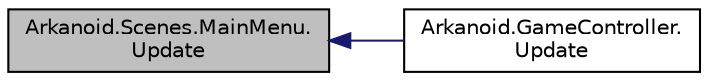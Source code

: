 digraph "Arkanoid.Scenes.MainMenu.Update"
{
 // INTERACTIVE_SVG=YES
  edge [fontname="Helvetica",fontsize="10",labelfontname="Helvetica",labelfontsize="10"];
  node [fontname="Helvetica",fontsize="10",shape=record];
  rankdir="LR";
  Node20 [label="Arkanoid.Scenes.MainMenu.\lUpdate",height=0.2,width=0.4,color="black", fillcolor="grey75", style="filled", fontcolor="black"];
  Node20 -> Node21 [dir="back",color="midnightblue",fontsize="10",style="solid",fontname="Helvetica"];
  Node21 [label="Arkanoid.GameController.\lUpdate",height=0.2,width=0.4,color="black", fillcolor="white", style="filled",URL="$class_arkanoid_1_1_game_controller.html#a827a7c6c2c113cd431e141624b795b31"];
}
